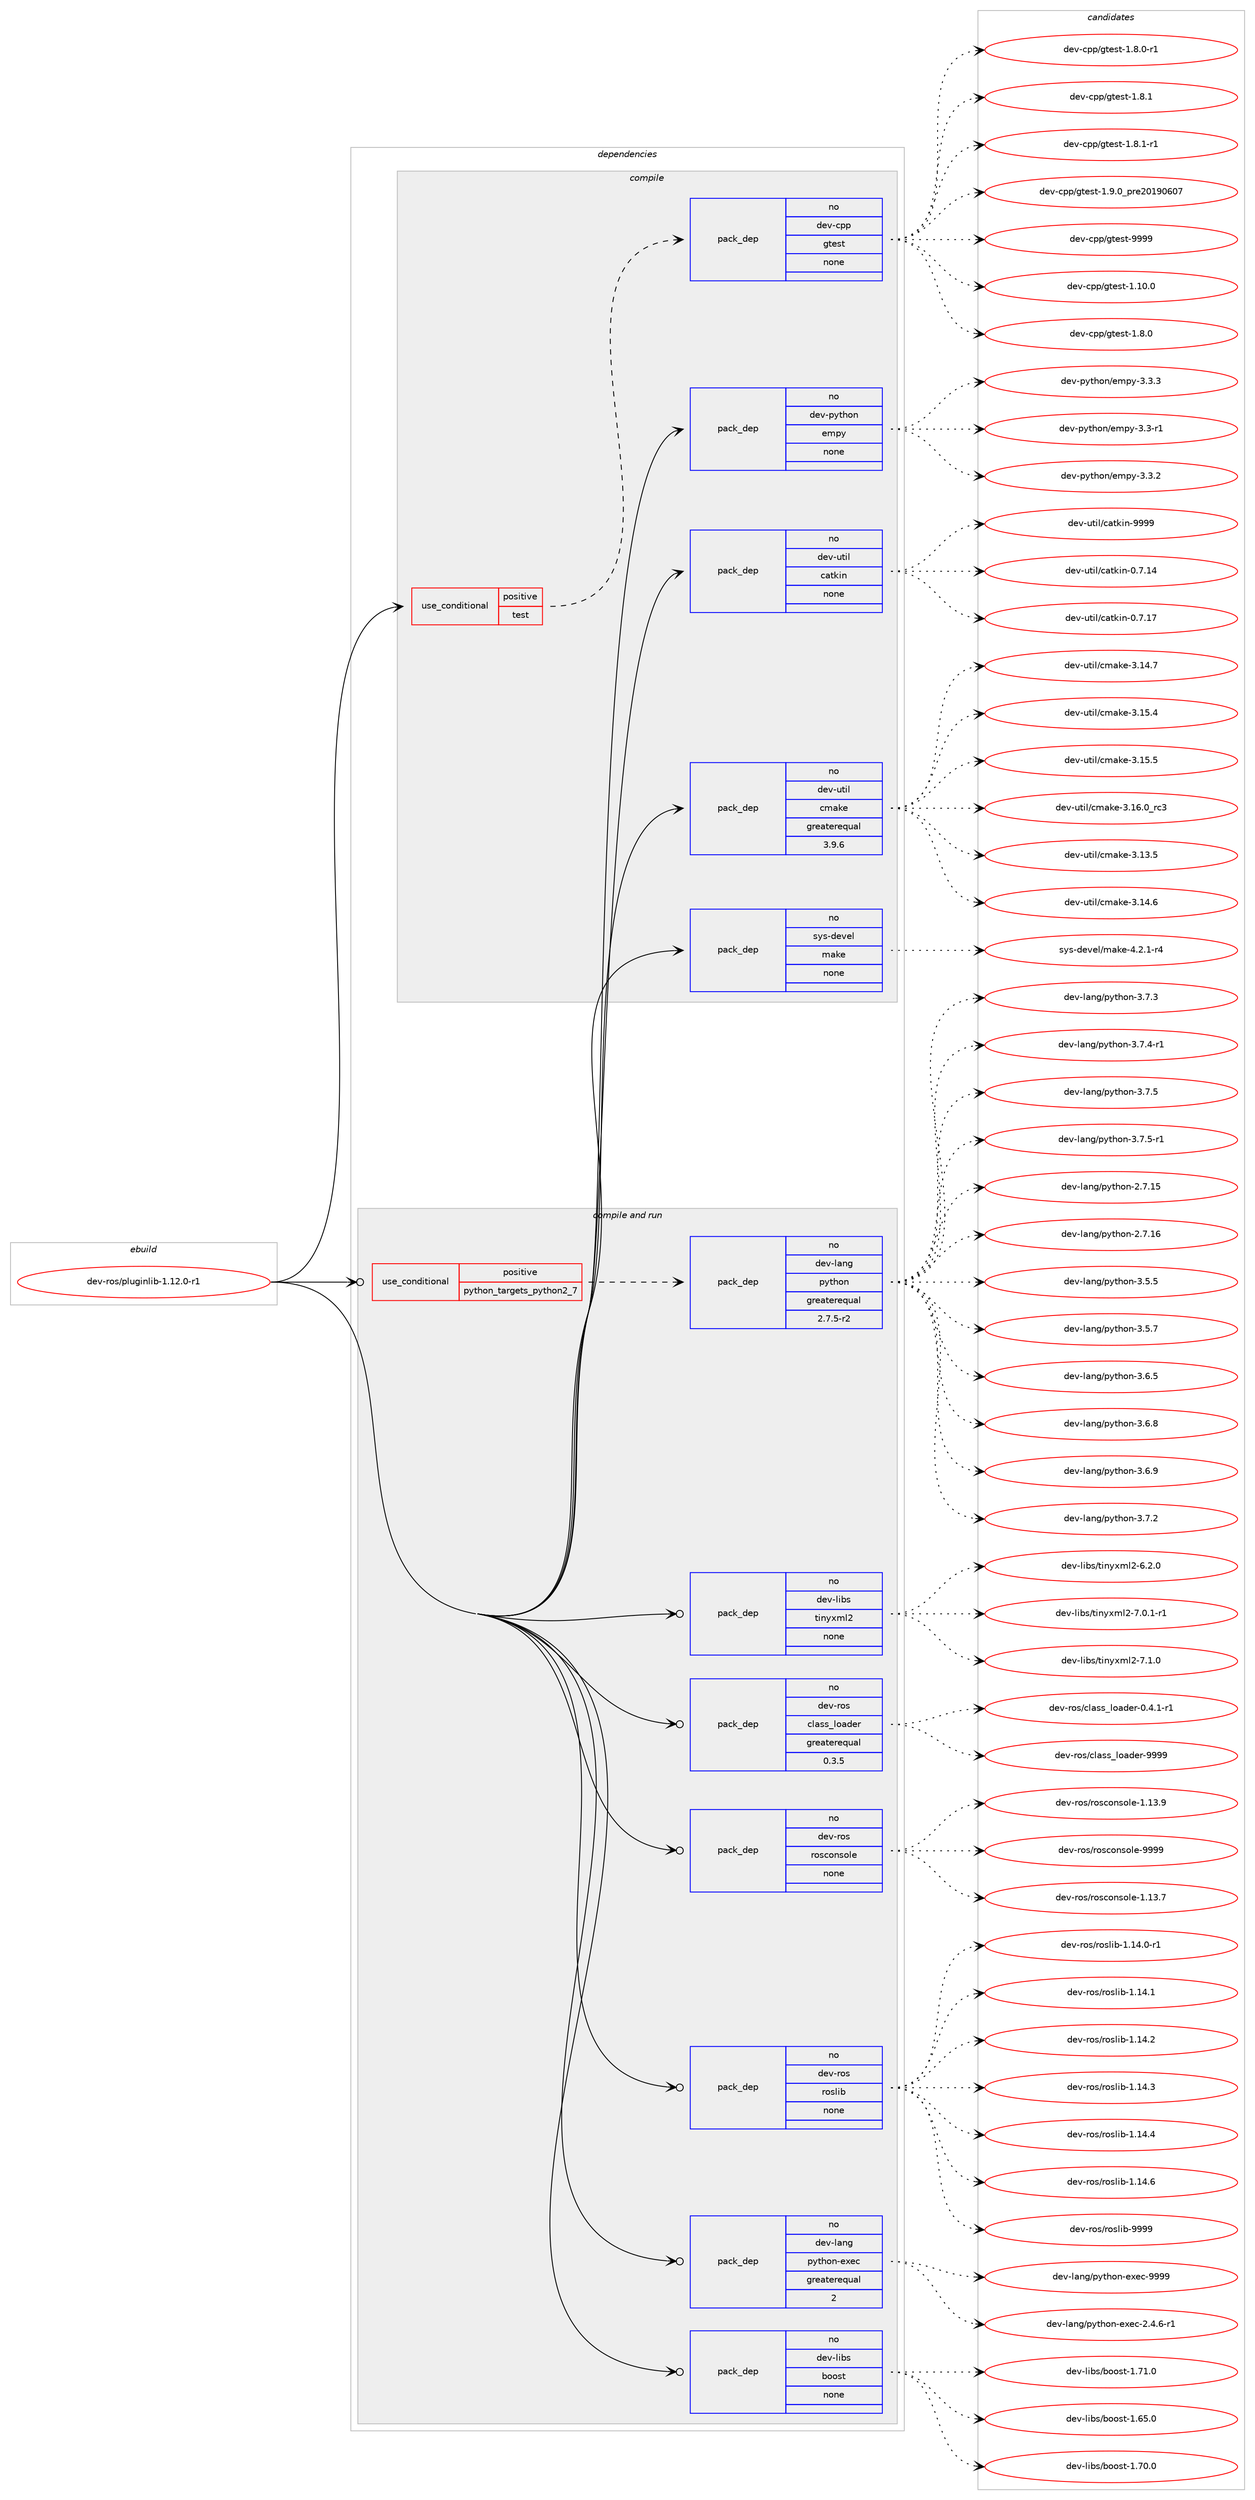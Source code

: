 digraph prolog {

# *************
# Graph options
# *************

newrank=true;
concentrate=true;
compound=true;
graph [rankdir=LR,fontname=Helvetica,fontsize=10,ranksep=1.5];#, ranksep=2.5, nodesep=0.2];
edge  [arrowhead=vee];
node  [fontname=Helvetica,fontsize=10];

# **********
# The ebuild
# **********

subgraph cluster_leftcol {
color=gray;
rank=same;
label=<<i>ebuild</i>>;
id [label="dev-ros/pluginlib-1.12.0-r1", color=red, width=4, href="../dev-ros/pluginlib-1.12.0-r1.svg"];
}

# ****************
# The dependencies
# ****************

subgraph cluster_midcol {
color=gray;
label=<<i>dependencies</i>>;
subgraph cluster_compile {
fillcolor="#eeeeee";
style=filled;
label=<<i>compile</i>>;
subgraph cond154122 {
dependency658022 [label=<<TABLE BORDER="0" CELLBORDER="1" CELLSPACING="0" CELLPADDING="4"><TR><TD ROWSPAN="3" CELLPADDING="10">use_conditional</TD></TR><TR><TD>positive</TD></TR><TR><TD>test</TD></TR></TABLE>>, shape=none, color=red];
subgraph pack491994 {
dependency658023 [label=<<TABLE BORDER="0" CELLBORDER="1" CELLSPACING="0" CELLPADDING="4" WIDTH="220"><TR><TD ROWSPAN="6" CELLPADDING="30">pack_dep</TD></TR><TR><TD WIDTH="110">no</TD></TR><TR><TD>dev-cpp</TD></TR><TR><TD>gtest</TD></TR><TR><TD>none</TD></TR><TR><TD></TD></TR></TABLE>>, shape=none, color=blue];
}
dependency658022:e -> dependency658023:w [weight=20,style="dashed",arrowhead="vee"];
}
id:e -> dependency658022:w [weight=20,style="solid",arrowhead="vee"];
subgraph pack491995 {
dependency658024 [label=<<TABLE BORDER="0" CELLBORDER="1" CELLSPACING="0" CELLPADDING="4" WIDTH="220"><TR><TD ROWSPAN="6" CELLPADDING="30">pack_dep</TD></TR><TR><TD WIDTH="110">no</TD></TR><TR><TD>dev-python</TD></TR><TR><TD>empy</TD></TR><TR><TD>none</TD></TR><TR><TD></TD></TR></TABLE>>, shape=none, color=blue];
}
id:e -> dependency658024:w [weight=20,style="solid",arrowhead="vee"];
subgraph pack491996 {
dependency658025 [label=<<TABLE BORDER="0" CELLBORDER="1" CELLSPACING="0" CELLPADDING="4" WIDTH="220"><TR><TD ROWSPAN="6" CELLPADDING="30">pack_dep</TD></TR><TR><TD WIDTH="110">no</TD></TR><TR><TD>dev-util</TD></TR><TR><TD>catkin</TD></TR><TR><TD>none</TD></TR><TR><TD></TD></TR></TABLE>>, shape=none, color=blue];
}
id:e -> dependency658025:w [weight=20,style="solid",arrowhead="vee"];
subgraph pack491997 {
dependency658026 [label=<<TABLE BORDER="0" CELLBORDER="1" CELLSPACING="0" CELLPADDING="4" WIDTH="220"><TR><TD ROWSPAN="6" CELLPADDING="30">pack_dep</TD></TR><TR><TD WIDTH="110">no</TD></TR><TR><TD>dev-util</TD></TR><TR><TD>cmake</TD></TR><TR><TD>greaterequal</TD></TR><TR><TD>3.9.6</TD></TR></TABLE>>, shape=none, color=blue];
}
id:e -> dependency658026:w [weight=20,style="solid",arrowhead="vee"];
subgraph pack491998 {
dependency658027 [label=<<TABLE BORDER="0" CELLBORDER="1" CELLSPACING="0" CELLPADDING="4" WIDTH="220"><TR><TD ROWSPAN="6" CELLPADDING="30">pack_dep</TD></TR><TR><TD WIDTH="110">no</TD></TR><TR><TD>sys-devel</TD></TR><TR><TD>make</TD></TR><TR><TD>none</TD></TR><TR><TD></TD></TR></TABLE>>, shape=none, color=blue];
}
id:e -> dependency658027:w [weight=20,style="solid",arrowhead="vee"];
}
subgraph cluster_compileandrun {
fillcolor="#eeeeee";
style=filled;
label=<<i>compile and run</i>>;
subgraph cond154123 {
dependency658028 [label=<<TABLE BORDER="0" CELLBORDER="1" CELLSPACING="0" CELLPADDING="4"><TR><TD ROWSPAN="3" CELLPADDING="10">use_conditional</TD></TR><TR><TD>positive</TD></TR><TR><TD>python_targets_python2_7</TD></TR></TABLE>>, shape=none, color=red];
subgraph pack491999 {
dependency658029 [label=<<TABLE BORDER="0" CELLBORDER="1" CELLSPACING="0" CELLPADDING="4" WIDTH="220"><TR><TD ROWSPAN="6" CELLPADDING="30">pack_dep</TD></TR><TR><TD WIDTH="110">no</TD></TR><TR><TD>dev-lang</TD></TR><TR><TD>python</TD></TR><TR><TD>greaterequal</TD></TR><TR><TD>2.7.5-r2</TD></TR></TABLE>>, shape=none, color=blue];
}
dependency658028:e -> dependency658029:w [weight=20,style="dashed",arrowhead="vee"];
}
id:e -> dependency658028:w [weight=20,style="solid",arrowhead="odotvee"];
subgraph pack492000 {
dependency658030 [label=<<TABLE BORDER="0" CELLBORDER="1" CELLSPACING="0" CELLPADDING="4" WIDTH="220"><TR><TD ROWSPAN="6" CELLPADDING="30">pack_dep</TD></TR><TR><TD WIDTH="110">no</TD></TR><TR><TD>dev-lang</TD></TR><TR><TD>python-exec</TD></TR><TR><TD>greaterequal</TD></TR><TR><TD>2</TD></TR></TABLE>>, shape=none, color=blue];
}
id:e -> dependency658030:w [weight=20,style="solid",arrowhead="odotvee"];
subgraph pack492001 {
dependency658031 [label=<<TABLE BORDER="0" CELLBORDER="1" CELLSPACING="0" CELLPADDING="4" WIDTH="220"><TR><TD ROWSPAN="6" CELLPADDING="30">pack_dep</TD></TR><TR><TD WIDTH="110">no</TD></TR><TR><TD>dev-libs</TD></TR><TR><TD>boost</TD></TR><TR><TD>none</TD></TR><TR><TD></TD></TR></TABLE>>, shape=none, color=blue];
}
id:e -> dependency658031:w [weight=20,style="solid",arrowhead="odotvee"];
subgraph pack492002 {
dependency658032 [label=<<TABLE BORDER="0" CELLBORDER="1" CELLSPACING="0" CELLPADDING="4" WIDTH="220"><TR><TD ROWSPAN="6" CELLPADDING="30">pack_dep</TD></TR><TR><TD WIDTH="110">no</TD></TR><TR><TD>dev-libs</TD></TR><TR><TD>tinyxml2</TD></TR><TR><TD>none</TD></TR><TR><TD></TD></TR></TABLE>>, shape=none, color=blue];
}
id:e -> dependency658032:w [weight=20,style="solid",arrowhead="odotvee"];
subgraph pack492003 {
dependency658033 [label=<<TABLE BORDER="0" CELLBORDER="1" CELLSPACING="0" CELLPADDING="4" WIDTH="220"><TR><TD ROWSPAN="6" CELLPADDING="30">pack_dep</TD></TR><TR><TD WIDTH="110">no</TD></TR><TR><TD>dev-ros</TD></TR><TR><TD>class_loader</TD></TR><TR><TD>greaterequal</TD></TR><TR><TD>0.3.5</TD></TR></TABLE>>, shape=none, color=blue];
}
id:e -> dependency658033:w [weight=20,style="solid",arrowhead="odotvee"];
subgraph pack492004 {
dependency658034 [label=<<TABLE BORDER="0" CELLBORDER="1" CELLSPACING="0" CELLPADDING="4" WIDTH="220"><TR><TD ROWSPAN="6" CELLPADDING="30">pack_dep</TD></TR><TR><TD WIDTH="110">no</TD></TR><TR><TD>dev-ros</TD></TR><TR><TD>rosconsole</TD></TR><TR><TD>none</TD></TR><TR><TD></TD></TR></TABLE>>, shape=none, color=blue];
}
id:e -> dependency658034:w [weight=20,style="solid",arrowhead="odotvee"];
subgraph pack492005 {
dependency658035 [label=<<TABLE BORDER="0" CELLBORDER="1" CELLSPACING="0" CELLPADDING="4" WIDTH="220"><TR><TD ROWSPAN="6" CELLPADDING="30">pack_dep</TD></TR><TR><TD WIDTH="110">no</TD></TR><TR><TD>dev-ros</TD></TR><TR><TD>roslib</TD></TR><TR><TD>none</TD></TR><TR><TD></TD></TR></TABLE>>, shape=none, color=blue];
}
id:e -> dependency658035:w [weight=20,style="solid",arrowhead="odotvee"];
}
subgraph cluster_run {
fillcolor="#eeeeee";
style=filled;
label=<<i>run</i>>;
}
}

# **************
# The candidates
# **************

subgraph cluster_choices {
rank=same;
color=gray;
label=<<i>candidates</i>>;

subgraph choice491994 {
color=black;
nodesep=1;
choice10010111845991121124710311610111511645494649484648 [label="dev-cpp/gtest-1.10.0", color=red, width=4,href="../dev-cpp/gtest-1.10.0.svg"];
choice100101118459911211247103116101115116454946564648 [label="dev-cpp/gtest-1.8.0", color=red, width=4,href="../dev-cpp/gtest-1.8.0.svg"];
choice1001011184599112112471031161011151164549465646484511449 [label="dev-cpp/gtest-1.8.0-r1", color=red, width=4,href="../dev-cpp/gtest-1.8.0-r1.svg"];
choice100101118459911211247103116101115116454946564649 [label="dev-cpp/gtest-1.8.1", color=red, width=4,href="../dev-cpp/gtest-1.8.1.svg"];
choice1001011184599112112471031161011151164549465646494511449 [label="dev-cpp/gtest-1.8.1-r1", color=red, width=4,href="../dev-cpp/gtest-1.8.1-r1.svg"];
choice100101118459911211247103116101115116454946574648951121141015048495748544855 [label="dev-cpp/gtest-1.9.0_pre20190607", color=red, width=4,href="../dev-cpp/gtest-1.9.0_pre20190607.svg"];
choice1001011184599112112471031161011151164557575757 [label="dev-cpp/gtest-9999", color=red, width=4,href="../dev-cpp/gtest-9999.svg"];
dependency658023:e -> choice10010111845991121124710311610111511645494649484648:w [style=dotted,weight="100"];
dependency658023:e -> choice100101118459911211247103116101115116454946564648:w [style=dotted,weight="100"];
dependency658023:e -> choice1001011184599112112471031161011151164549465646484511449:w [style=dotted,weight="100"];
dependency658023:e -> choice100101118459911211247103116101115116454946564649:w [style=dotted,weight="100"];
dependency658023:e -> choice1001011184599112112471031161011151164549465646494511449:w [style=dotted,weight="100"];
dependency658023:e -> choice100101118459911211247103116101115116454946574648951121141015048495748544855:w [style=dotted,weight="100"];
dependency658023:e -> choice1001011184599112112471031161011151164557575757:w [style=dotted,weight="100"];
}
subgraph choice491995 {
color=black;
nodesep=1;
choice1001011184511212111610411111047101109112121455146514511449 [label="dev-python/empy-3.3-r1", color=red, width=4,href="../dev-python/empy-3.3-r1.svg"];
choice1001011184511212111610411111047101109112121455146514650 [label="dev-python/empy-3.3.2", color=red, width=4,href="../dev-python/empy-3.3.2.svg"];
choice1001011184511212111610411111047101109112121455146514651 [label="dev-python/empy-3.3.3", color=red, width=4,href="../dev-python/empy-3.3.3.svg"];
dependency658024:e -> choice1001011184511212111610411111047101109112121455146514511449:w [style=dotted,weight="100"];
dependency658024:e -> choice1001011184511212111610411111047101109112121455146514650:w [style=dotted,weight="100"];
dependency658024:e -> choice1001011184511212111610411111047101109112121455146514651:w [style=dotted,weight="100"];
}
subgraph choice491996 {
color=black;
nodesep=1;
choice1001011184511711610510847999711610710511045484655464952 [label="dev-util/catkin-0.7.14", color=red, width=4,href="../dev-util/catkin-0.7.14.svg"];
choice1001011184511711610510847999711610710511045484655464955 [label="dev-util/catkin-0.7.17", color=red, width=4,href="../dev-util/catkin-0.7.17.svg"];
choice100101118451171161051084799971161071051104557575757 [label="dev-util/catkin-9999", color=red, width=4,href="../dev-util/catkin-9999.svg"];
dependency658025:e -> choice1001011184511711610510847999711610710511045484655464952:w [style=dotted,weight="100"];
dependency658025:e -> choice1001011184511711610510847999711610710511045484655464955:w [style=dotted,weight="100"];
dependency658025:e -> choice100101118451171161051084799971161071051104557575757:w [style=dotted,weight="100"];
}
subgraph choice491997 {
color=black;
nodesep=1;
choice1001011184511711610510847991099710710145514649514653 [label="dev-util/cmake-3.13.5", color=red, width=4,href="../dev-util/cmake-3.13.5.svg"];
choice1001011184511711610510847991099710710145514649524654 [label="dev-util/cmake-3.14.6", color=red, width=4,href="../dev-util/cmake-3.14.6.svg"];
choice1001011184511711610510847991099710710145514649524655 [label="dev-util/cmake-3.14.7", color=red, width=4,href="../dev-util/cmake-3.14.7.svg"];
choice1001011184511711610510847991099710710145514649534652 [label="dev-util/cmake-3.15.4", color=red, width=4,href="../dev-util/cmake-3.15.4.svg"];
choice1001011184511711610510847991099710710145514649534653 [label="dev-util/cmake-3.15.5", color=red, width=4,href="../dev-util/cmake-3.15.5.svg"];
choice1001011184511711610510847991099710710145514649544648951149951 [label="dev-util/cmake-3.16.0_rc3", color=red, width=4,href="../dev-util/cmake-3.16.0_rc3.svg"];
dependency658026:e -> choice1001011184511711610510847991099710710145514649514653:w [style=dotted,weight="100"];
dependency658026:e -> choice1001011184511711610510847991099710710145514649524654:w [style=dotted,weight="100"];
dependency658026:e -> choice1001011184511711610510847991099710710145514649524655:w [style=dotted,weight="100"];
dependency658026:e -> choice1001011184511711610510847991099710710145514649534652:w [style=dotted,weight="100"];
dependency658026:e -> choice1001011184511711610510847991099710710145514649534653:w [style=dotted,weight="100"];
dependency658026:e -> choice1001011184511711610510847991099710710145514649544648951149951:w [style=dotted,weight="100"];
}
subgraph choice491998 {
color=black;
nodesep=1;
choice1151211154510010111810110847109971071014552465046494511452 [label="sys-devel/make-4.2.1-r4", color=red, width=4,href="../sys-devel/make-4.2.1-r4.svg"];
dependency658027:e -> choice1151211154510010111810110847109971071014552465046494511452:w [style=dotted,weight="100"];
}
subgraph choice491999 {
color=black;
nodesep=1;
choice10010111845108971101034711212111610411111045504655464953 [label="dev-lang/python-2.7.15", color=red, width=4,href="../dev-lang/python-2.7.15.svg"];
choice10010111845108971101034711212111610411111045504655464954 [label="dev-lang/python-2.7.16", color=red, width=4,href="../dev-lang/python-2.7.16.svg"];
choice100101118451089711010347112121116104111110455146534653 [label="dev-lang/python-3.5.5", color=red, width=4,href="../dev-lang/python-3.5.5.svg"];
choice100101118451089711010347112121116104111110455146534655 [label="dev-lang/python-3.5.7", color=red, width=4,href="../dev-lang/python-3.5.7.svg"];
choice100101118451089711010347112121116104111110455146544653 [label="dev-lang/python-3.6.5", color=red, width=4,href="../dev-lang/python-3.6.5.svg"];
choice100101118451089711010347112121116104111110455146544656 [label="dev-lang/python-3.6.8", color=red, width=4,href="../dev-lang/python-3.6.8.svg"];
choice100101118451089711010347112121116104111110455146544657 [label="dev-lang/python-3.6.9", color=red, width=4,href="../dev-lang/python-3.6.9.svg"];
choice100101118451089711010347112121116104111110455146554650 [label="dev-lang/python-3.7.2", color=red, width=4,href="../dev-lang/python-3.7.2.svg"];
choice100101118451089711010347112121116104111110455146554651 [label="dev-lang/python-3.7.3", color=red, width=4,href="../dev-lang/python-3.7.3.svg"];
choice1001011184510897110103471121211161041111104551465546524511449 [label="dev-lang/python-3.7.4-r1", color=red, width=4,href="../dev-lang/python-3.7.4-r1.svg"];
choice100101118451089711010347112121116104111110455146554653 [label="dev-lang/python-3.7.5", color=red, width=4,href="../dev-lang/python-3.7.5.svg"];
choice1001011184510897110103471121211161041111104551465546534511449 [label="dev-lang/python-3.7.5-r1", color=red, width=4,href="../dev-lang/python-3.7.5-r1.svg"];
dependency658029:e -> choice10010111845108971101034711212111610411111045504655464953:w [style=dotted,weight="100"];
dependency658029:e -> choice10010111845108971101034711212111610411111045504655464954:w [style=dotted,weight="100"];
dependency658029:e -> choice100101118451089711010347112121116104111110455146534653:w [style=dotted,weight="100"];
dependency658029:e -> choice100101118451089711010347112121116104111110455146534655:w [style=dotted,weight="100"];
dependency658029:e -> choice100101118451089711010347112121116104111110455146544653:w [style=dotted,weight="100"];
dependency658029:e -> choice100101118451089711010347112121116104111110455146544656:w [style=dotted,weight="100"];
dependency658029:e -> choice100101118451089711010347112121116104111110455146544657:w [style=dotted,weight="100"];
dependency658029:e -> choice100101118451089711010347112121116104111110455146554650:w [style=dotted,weight="100"];
dependency658029:e -> choice100101118451089711010347112121116104111110455146554651:w [style=dotted,weight="100"];
dependency658029:e -> choice1001011184510897110103471121211161041111104551465546524511449:w [style=dotted,weight="100"];
dependency658029:e -> choice100101118451089711010347112121116104111110455146554653:w [style=dotted,weight="100"];
dependency658029:e -> choice1001011184510897110103471121211161041111104551465546534511449:w [style=dotted,weight="100"];
}
subgraph choice492000 {
color=black;
nodesep=1;
choice10010111845108971101034711212111610411111045101120101994550465246544511449 [label="dev-lang/python-exec-2.4.6-r1", color=red, width=4,href="../dev-lang/python-exec-2.4.6-r1.svg"];
choice10010111845108971101034711212111610411111045101120101994557575757 [label="dev-lang/python-exec-9999", color=red, width=4,href="../dev-lang/python-exec-9999.svg"];
dependency658030:e -> choice10010111845108971101034711212111610411111045101120101994550465246544511449:w [style=dotted,weight="100"];
dependency658030:e -> choice10010111845108971101034711212111610411111045101120101994557575757:w [style=dotted,weight="100"];
}
subgraph choice492001 {
color=black;
nodesep=1;
choice1001011184510810598115479811111111511645494654534648 [label="dev-libs/boost-1.65.0", color=red, width=4,href="../dev-libs/boost-1.65.0.svg"];
choice1001011184510810598115479811111111511645494655484648 [label="dev-libs/boost-1.70.0", color=red, width=4,href="../dev-libs/boost-1.70.0.svg"];
choice1001011184510810598115479811111111511645494655494648 [label="dev-libs/boost-1.71.0", color=red, width=4,href="../dev-libs/boost-1.71.0.svg"];
dependency658031:e -> choice1001011184510810598115479811111111511645494654534648:w [style=dotted,weight="100"];
dependency658031:e -> choice1001011184510810598115479811111111511645494655484648:w [style=dotted,weight="100"];
dependency658031:e -> choice1001011184510810598115479811111111511645494655494648:w [style=dotted,weight="100"];
}
subgraph choice492002 {
color=black;
nodesep=1;
choice10010111845108105981154711610511012112010910850455446504648 [label="dev-libs/tinyxml2-6.2.0", color=red, width=4,href="../dev-libs/tinyxml2-6.2.0.svg"];
choice100101118451081059811547116105110121120109108504555464846494511449 [label="dev-libs/tinyxml2-7.0.1-r1", color=red, width=4,href="../dev-libs/tinyxml2-7.0.1-r1.svg"];
choice10010111845108105981154711610511012112010910850455546494648 [label="dev-libs/tinyxml2-7.1.0", color=red, width=4,href="../dev-libs/tinyxml2-7.1.0.svg"];
dependency658032:e -> choice10010111845108105981154711610511012112010910850455446504648:w [style=dotted,weight="100"];
dependency658032:e -> choice100101118451081059811547116105110121120109108504555464846494511449:w [style=dotted,weight="100"];
dependency658032:e -> choice10010111845108105981154711610511012112010910850455546494648:w [style=dotted,weight="100"];
}
subgraph choice492003 {
color=black;
nodesep=1;
choice1001011184511411111547991089711511595108111971001011144548465246494511449 [label="dev-ros/class_loader-0.4.1-r1", color=red, width=4,href="../dev-ros/class_loader-0.4.1-r1.svg"];
choice1001011184511411111547991089711511595108111971001011144557575757 [label="dev-ros/class_loader-9999", color=red, width=4,href="../dev-ros/class_loader-9999.svg"];
dependency658033:e -> choice1001011184511411111547991089711511595108111971001011144548465246494511449:w [style=dotted,weight="100"];
dependency658033:e -> choice1001011184511411111547991089711511595108111971001011144557575757:w [style=dotted,weight="100"];
}
subgraph choice492004 {
color=black;
nodesep=1;
choice10010111845114111115471141111159911111011511110810145494649514655 [label="dev-ros/rosconsole-1.13.7", color=red, width=4,href="../dev-ros/rosconsole-1.13.7.svg"];
choice10010111845114111115471141111159911111011511110810145494649514657 [label="dev-ros/rosconsole-1.13.9", color=red, width=4,href="../dev-ros/rosconsole-1.13.9.svg"];
choice1001011184511411111547114111115991111101151111081014557575757 [label="dev-ros/rosconsole-9999", color=red, width=4,href="../dev-ros/rosconsole-9999.svg"];
dependency658034:e -> choice10010111845114111115471141111159911111011511110810145494649514655:w [style=dotted,weight="100"];
dependency658034:e -> choice10010111845114111115471141111159911111011511110810145494649514657:w [style=dotted,weight="100"];
dependency658034:e -> choice1001011184511411111547114111115991111101151111081014557575757:w [style=dotted,weight="100"];
}
subgraph choice492005 {
color=black;
nodesep=1;
choice100101118451141111154711411111510810598454946495246484511449 [label="dev-ros/roslib-1.14.0-r1", color=red, width=4,href="../dev-ros/roslib-1.14.0-r1.svg"];
choice10010111845114111115471141111151081059845494649524649 [label="dev-ros/roslib-1.14.1", color=red, width=4,href="../dev-ros/roslib-1.14.1.svg"];
choice10010111845114111115471141111151081059845494649524650 [label="dev-ros/roslib-1.14.2", color=red, width=4,href="../dev-ros/roslib-1.14.2.svg"];
choice10010111845114111115471141111151081059845494649524651 [label="dev-ros/roslib-1.14.3", color=red, width=4,href="../dev-ros/roslib-1.14.3.svg"];
choice10010111845114111115471141111151081059845494649524652 [label="dev-ros/roslib-1.14.4", color=red, width=4,href="../dev-ros/roslib-1.14.4.svg"];
choice10010111845114111115471141111151081059845494649524654 [label="dev-ros/roslib-1.14.6", color=red, width=4,href="../dev-ros/roslib-1.14.6.svg"];
choice1001011184511411111547114111115108105984557575757 [label="dev-ros/roslib-9999", color=red, width=4,href="../dev-ros/roslib-9999.svg"];
dependency658035:e -> choice100101118451141111154711411111510810598454946495246484511449:w [style=dotted,weight="100"];
dependency658035:e -> choice10010111845114111115471141111151081059845494649524649:w [style=dotted,weight="100"];
dependency658035:e -> choice10010111845114111115471141111151081059845494649524650:w [style=dotted,weight="100"];
dependency658035:e -> choice10010111845114111115471141111151081059845494649524651:w [style=dotted,weight="100"];
dependency658035:e -> choice10010111845114111115471141111151081059845494649524652:w [style=dotted,weight="100"];
dependency658035:e -> choice10010111845114111115471141111151081059845494649524654:w [style=dotted,weight="100"];
dependency658035:e -> choice1001011184511411111547114111115108105984557575757:w [style=dotted,weight="100"];
}
}

}
